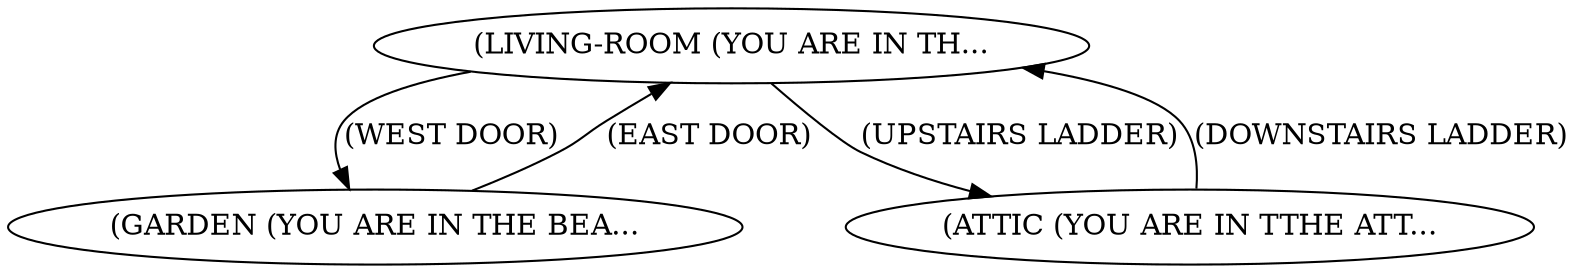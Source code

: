 digraph{
LIVING_ROOM[label="(LIVING-ROOM (YOU ARE IN TH..."];
GARDEN[label="(GARDEN (YOU ARE IN THE BEA..."];
ATTIC[label="(ATTIC (YOU ARE IN TTHE ATT..."];
LIVING_ROOM->GARDEN[label="(WEST DOOR)"];
LIVING_ROOM->ATTIC[label="(UPSTAIRS LADDER)"];
GARDEN->LIVING_ROOM[label="(EAST DOOR)"];
ATTIC->LIVING_ROOM[label="(DOWNSTAIRS LADDER)"];}